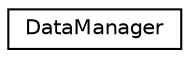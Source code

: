 digraph "Graphical Class Hierarchy"
{
  edge [fontname="Helvetica",fontsize="10",labelfontname="Helvetica",labelfontsize="10"];
  node [fontname="Helvetica",fontsize="10",shape=record];
  rankdir="LR";
  Node0 [label="DataManager",height=0.2,width=0.4,color="black", fillcolor="white", style="filled",URL="$da/dcb/classDataManager.html"];
}
